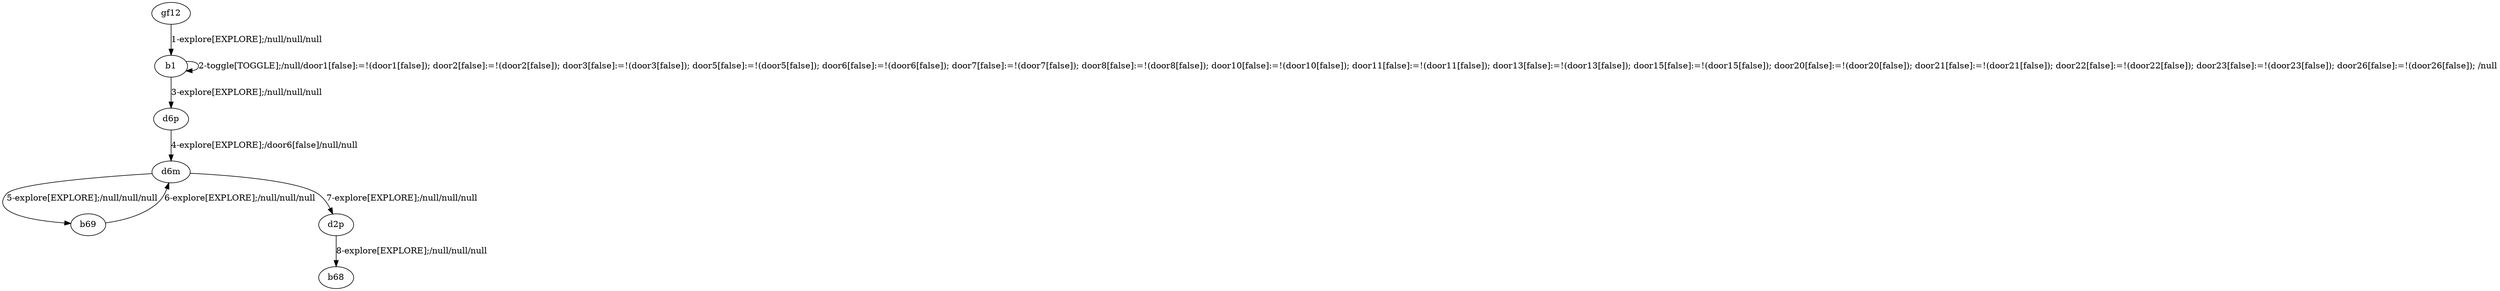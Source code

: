 # Total number of goals covered by this test: 4
# b69 --> d6m
# d6m --> b69
# d6m --> d2p
# d2p --> b68

digraph g {
"gf12" -> "b1" [label = "1-explore[EXPLORE];/null/null/null"];
"b1" -> "b1" [label = "2-toggle[TOGGLE];/null/door1[false]:=!(door1[false]); door2[false]:=!(door2[false]); door3[false]:=!(door3[false]); door5[false]:=!(door5[false]); door6[false]:=!(door6[false]); door7[false]:=!(door7[false]); door8[false]:=!(door8[false]); door10[false]:=!(door10[false]); door11[false]:=!(door11[false]); door13[false]:=!(door13[false]); door15[false]:=!(door15[false]); door20[false]:=!(door20[false]); door21[false]:=!(door21[false]); door22[false]:=!(door22[false]); door23[false]:=!(door23[false]); door26[false]:=!(door26[false]); /null"];
"b1" -> "d6p" [label = "3-explore[EXPLORE];/null/null/null"];
"d6p" -> "d6m" [label = "4-explore[EXPLORE];/door6[false]/null/null"];
"d6m" -> "b69" [label = "5-explore[EXPLORE];/null/null/null"];
"b69" -> "d6m" [label = "6-explore[EXPLORE];/null/null/null"];
"d6m" -> "d2p" [label = "7-explore[EXPLORE];/null/null/null"];
"d2p" -> "b68" [label = "8-explore[EXPLORE];/null/null/null"];
}